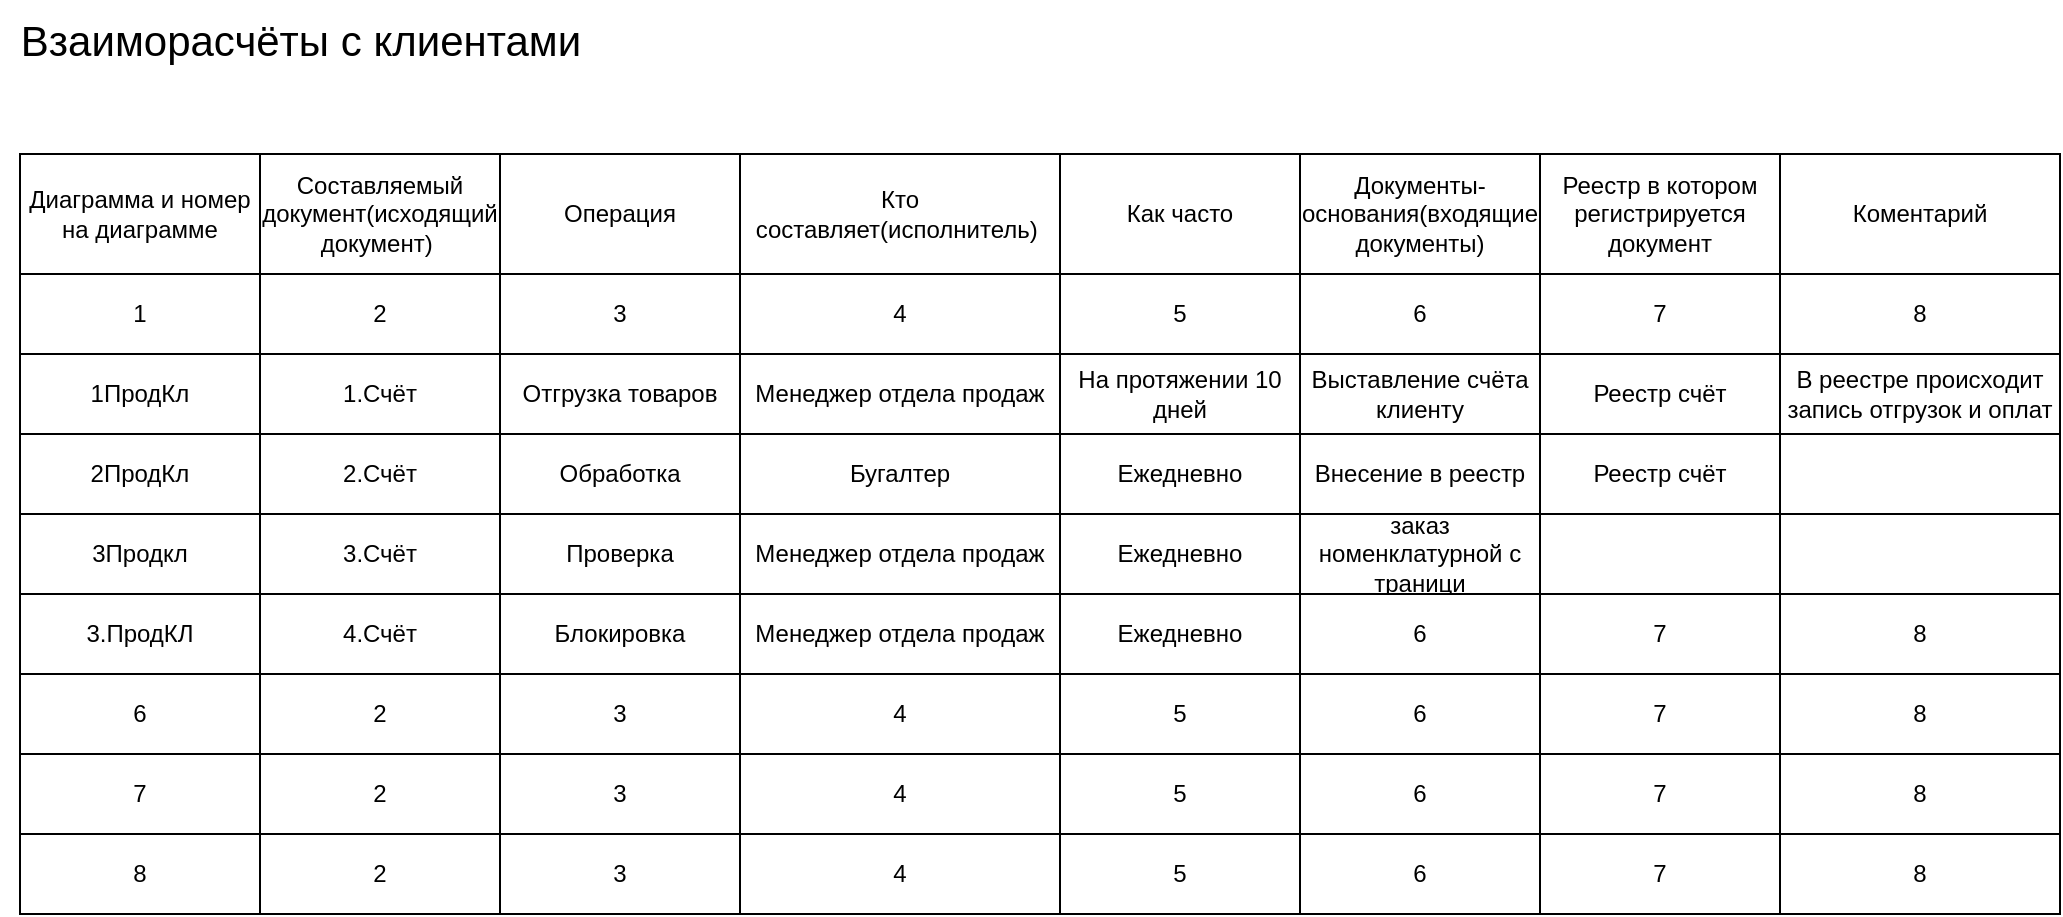 <mxfile version="22.0.2" type="github">
  <diagram id="b0CAExe1Ys_k1UzPheub" name="Страница — 1">
    <mxGraphModel dx="2897" dy="2580" grid="1" gridSize="10" guides="1" tooltips="1" connect="1" arrows="1" fold="1" page="1" pageScale="1" pageWidth="1169" pageHeight="1654" math="0" shadow="0">
      <root>
        <mxCell id="0" />
        <mxCell id="1" parent="0" />
        <mxCell id="u4yiZGJQb1Pq5c_Eb1oG-1" value="Диаграмма и номер на диаграмме" style="rounded=0;whiteSpace=wrap;html=1;" vertex="1" parent="1">
          <mxGeometry width="120" height="60" as="geometry" />
        </mxCell>
        <mxCell id="u4yiZGJQb1Pq5c_Eb1oG-2" value="Составляемый документ(исходящий документ)&amp;nbsp;" style="rounded=0;whiteSpace=wrap;html=1;" vertex="1" parent="1">
          <mxGeometry x="120" width="120" height="60" as="geometry" />
        </mxCell>
        <mxCell id="u4yiZGJQb1Pq5c_Eb1oG-3" value="Операция" style="rounded=0;whiteSpace=wrap;html=1;" vertex="1" parent="1">
          <mxGeometry x="240" width="120" height="60" as="geometry" />
        </mxCell>
        <mxCell id="u4yiZGJQb1Pq5c_Eb1oG-4" value="Кто составляет(исполнитель)&amp;nbsp;" style="rounded=0;whiteSpace=wrap;html=1;" vertex="1" parent="1">
          <mxGeometry x="360" width="160" height="60" as="geometry" />
        </mxCell>
        <mxCell id="u4yiZGJQb1Pq5c_Eb1oG-5" value="Как часто" style="rounded=0;whiteSpace=wrap;html=1;" vertex="1" parent="1">
          <mxGeometry x="520" width="120" height="60" as="geometry" />
        </mxCell>
        <mxCell id="u4yiZGJQb1Pq5c_Eb1oG-6" value="Документы-основания(входящие документы)" style="rounded=0;whiteSpace=wrap;html=1;" vertex="1" parent="1">
          <mxGeometry x="640" width="120" height="60" as="geometry" />
        </mxCell>
        <mxCell id="u4yiZGJQb1Pq5c_Eb1oG-7" value="Реестр в котором регистрируется документ" style="rounded=0;whiteSpace=wrap;html=1;" vertex="1" parent="1">
          <mxGeometry x="760" width="120" height="60" as="geometry" />
        </mxCell>
        <mxCell id="u4yiZGJQb1Pq5c_Eb1oG-8" value="Коментарий" style="rounded=0;whiteSpace=wrap;html=1;" vertex="1" parent="1">
          <mxGeometry x="880" width="140" height="60" as="geometry" />
        </mxCell>
        <mxCell id="u4yiZGJQb1Pq5c_Eb1oG-9" value="1" style="rounded=0;whiteSpace=wrap;html=1;" vertex="1" parent="1">
          <mxGeometry y="60" width="120" height="40" as="geometry" />
        </mxCell>
        <mxCell id="u4yiZGJQb1Pq5c_Eb1oG-10" value="2" style="rounded=0;whiteSpace=wrap;html=1;" vertex="1" parent="1">
          <mxGeometry x="120" y="60" width="120" height="40" as="geometry" />
        </mxCell>
        <mxCell id="u4yiZGJQb1Pq5c_Eb1oG-11" value="3" style="rounded=0;whiteSpace=wrap;html=1;" vertex="1" parent="1">
          <mxGeometry x="240" y="60" width="120" height="40" as="geometry" />
        </mxCell>
        <mxCell id="u4yiZGJQb1Pq5c_Eb1oG-12" value="4" style="rounded=0;whiteSpace=wrap;html=1;" vertex="1" parent="1">
          <mxGeometry x="360" y="60" width="160" height="40" as="geometry" />
        </mxCell>
        <mxCell id="u4yiZGJQb1Pq5c_Eb1oG-13" value="5" style="rounded=0;whiteSpace=wrap;html=1;" vertex="1" parent="1">
          <mxGeometry x="520" y="60" width="120" height="40" as="geometry" />
        </mxCell>
        <mxCell id="u4yiZGJQb1Pq5c_Eb1oG-14" value="6" style="rounded=0;whiteSpace=wrap;html=1;" vertex="1" parent="1">
          <mxGeometry x="640" y="60" width="120" height="40" as="geometry" />
        </mxCell>
        <mxCell id="u4yiZGJQb1Pq5c_Eb1oG-15" value="7" style="rounded=0;whiteSpace=wrap;html=1;" vertex="1" parent="1">
          <mxGeometry x="760" y="60" width="120" height="40" as="geometry" />
        </mxCell>
        <mxCell id="u4yiZGJQb1Pq5c_Eb1oG-16" value="8" style="rounded=0;whiteSpace=wrap;html=1;" vertex="1" parent="1">
          <mxGeometry x="880" y="60" width="140" height="40" as="geometry" />
        </mxCell>
        <mxCell id="u4yiZGJQb1Pq5c_Eb1oG-25" value="1ПродКл" style="rounded=0;whiteSpace=wrap;html=1;" vertex="1" parent="1">
          <mxGeometry y="100" width="120" height="40" as="geometry" />
        </mxCell>
        <mxCell id="u4yiZGJQb1Pq5c_Eb1oG-26" value="1.Счёт" style="rounded=0;whiteSpace=wrap;html=1;" vertex="1" parent="1">
          <mxGeometry x="120" y="100" width="120" height="40" as="geometry" />
        </mxCell>
        <mxCell id="u4yiZGJQb1Pq5c_Eb1oG-27" value="Отгрузка товаров" style="rounded=0;whiteSpace=wrap;html=1;" vertex="1" parent="1">
          <mxGeometry x="240" y="100" width="120" height="40" as="geometry" />
        </mxCell>
        <mxCell id="u4yiZGJQb1Pq5c_Eb1oG-28" value="Менеджер отдела продаж" style="rounded=0;whiteSpace=wrap;html=1;" vertex="1" parent="1">
          <mxGeometry x="360" y="100" width="160" height="40" as="geometry" />
        </mxCell>
        <mxCell id="u4yiZGJQb1Pq5c_Eb1oG-29" value="На протяжении 10 дней" style="rounded=0;whiteSpace=wrap;html=1;" vertex="1" parent="1">
          <mxGeometry x="520" y="100" width="120" height="40" as="geometry" />
        </mxCell>
        <mxCell id="u4yiZGJQb1Pq5c_Eb1oG-30" value="Выставление счёта клиенту" style="rounded=0;whiteSpace=wrap;html=1;" vertex="1" parent="1">
          <mxGeometry x="640" y="100" width="120" height="40" as="geometry" />
        </mxCell>
        <mxCell id="u4yiZGJQb1Pq5c_Eb1oG-31" value="Реестр счёт" style="rounded=0;whiteSpace=wrap;html=1;" vertex="1" parent="1">
          <mxGeometry x="760" y="100" width="120" height="40" as="geometry" />
        </mxCell>
        <mxCell id="u4yiZGJQb1Pq5c_Eb1oG-32" value="В реестре происходит запись отгрузок и оплат" style="rounded=0;whiteSpace=wrap;html=1;" vertex="1" parent="1">
          <mxGeometry x="880" y="100" width="140" height="40" as="geometry" />
        </mxCell>
        <mxCell id="u4yiZGJQb1Pq5c_Eb1oG-33" value="2ПродКл" style="rounded=0;whiteSpace=wrap;html=1;" vertex="1" parent="1">
          <mxGeometry y="140" width="120" height="40" as="geometry" />
        </mxCell>
        <mxCell id="u4yiZGJQb1Pq5c_Eb1oG-34" value="2.Счёт" style="rounded=0;whiteSpace=wrap;html=1;" vertex="1" parent="1">
          <mxGeometry x="120" y="140" width="120" height="40" as="geometry" />
        </mxCell>
        <mxCell id="u4yiZGJQb1Pq5c_Eb1oG-35" value="Обработка" style="rounded=0;whiteSpace=wrap;html=1;" vertex="1" parent="1">
          <mxGeometry x="240" y="140" width="120" height="40" as="geometry" />
        </mxCell>
        <mxCell id="u4yiZGJQb1Pq5c_Eb1oG-36" value="Бугалтер" style="rounded=0;whiteSpace=wrap;html=1;" vertex="1" parent="1">
          <mxGeometry x="360" y="140" width="160" height="40" as="geometry" />
        </mxCell>
        <mxCell id="u4yiZGJQb1Pq5c_Eb1oG-37" value="Ежедневно" style="rounded=0;whiteSpace=wrap;html=1;" vertex="1" parent="1">
          <mxGeometry x="520" y="140" width="120" height="40" as="geometry" />
        </mxCell>
        <mxCell id="u4yiZGJQb1Pq5c_Eb1oG-38" value="Внесение в реестр" style="rounded=0;whiteSpace=wrap;html=1;" vertex="1" parent="1">
          <mxGeometry x="640" y="140" width="120" height="40" as="geometry" />
        </mxCell>
        <mxCell id="u4yiZGJQb1Pq5c_Eb1oG-39" value="Реестр счёт" style="rounded=0;whiteSpace=wrap;html=1;" vertex="1" parent="1">
          <mxGeometry x="760" y="140" width="120" height="40" as="geometry" />
        </mxCell>
        <mxCell id="u4yiZGJQb1Pq5c_Eb1oG-40" value="" style="rounded=0;whiteSpace=wrap;html=1;" vertex="1" parent="1">
          <mxGeometry x="880" y="140" width="140" height="40" as="geometry" />
        </mxCell>
        <mxCell id="u4yiZGJQb1Pq5c_Eb1oG-41" value="3Продкл" style="rounded=0;whiteSpace=wrap;html=1;" vertex="1" parent="1">
          <mxGeometry y="180" width="120" height="40" as="geometry" />
        </mxCell>
        <mxCell id="u4yiZGJQb1Pq5c_Eb1oG-42" value="3.Счёт" style="rounded=0;whiteSpace=wrap;html=1;" vertex="1" parent="1">
          <mxGeometry x="120" y="180" width="120" height="40" as="geometry" />
        </mxCell>
        <mxCell id="u4yiZGJQb1Pq5c_Eb1oG-43" value="Проверка" style="rounded=0;whiteSpace=wrap;html=1;" vertex="1" parent="1">
          <mxGeometry x="240" y="180" width="120" height="40" as="geometry" />
        </mxCell>
        <mxCell id="u4yiZGJQb1Pq5c_Eb1oG-44" value="Менеджер отдела продаж" style="rounded=0;whiteSpace=wrap;html=1;" vertex="1" parent="1">
          <mxGeometry x="360" y="180" width="160" height="40" as="geometry" />
        </mxCell>
        <mxCell id="u4yiZGJQb1Pq5c_Eb1oG-45" value="Ежедневно" style="rounded=0;whiteSpace=wrap;html=1;" vertex="1" parent="1">
          <mxGeometry x="520" y="180" width="120" height="40" as="geometry" />
        </mxCell>
        <mxCell id="u4yiZGJQb1Pq5c_Eb1oG-46" value="заказ номенклатурной с траници" style="rounded=0;whiteSpace=wrap;html=1;" vertex="1" parent="1">
          <mxGeometry x="640" y="180" width="120" height="40" as="geometry" />
        </mxCell>
        <mxCell id="u4yiZGJQb1Pq5c_Eb1oG-47" value="" style="rounded=0;whiteSpace=wrap;html=1;" vertex="1" parent="1">
          <mxGeometry x="760" y="180" width="120" height="40" as="geometry" />
        </mxCell>
        <mxCell id="u4yiZGJQb1Pq5c_Eb1oG-48" value="" style="rounded=0;whiteSpace=wrap;html=1;" vertex="1" parent="1">
          <mxGeometry x="880" y="180" width="140" height="40" as="geometry" />
        </mxCell>
        <mxCell id="u4yiZGJQb1Pq5c_Eb1oG-49" value="3.ПродКЛ" style="rounded=0;whiteSpace=wrap;html=1;" vertex="1" parent="1">
          <mxGeometry y="220" width="120" height="40" as="geometry" />
        </mxCell>
        <mxCell id="u4yiZGJQb1Pq5c_Eb1oG-50" value="4.Счёт" style="rounded=0;whiteSpace=wrap;html=1;" vertex="1" parent="1">
          <mxGeometry x="120" y="220" width="120" height="40" as="geometry" />
        </mxCell>
        <mxCell id="u4yiZGJQb1Pq5c_Eb1oG-51" value="Блокировка" style="rounded=0;whiteSpace=wrap;html=1;" vertex="1" parent="1">
          <mxGeometry x="240" y="220" width="120" height="40" as="geometry" />
        </mxCell>
        <mxCell id="u4yiZGJQb1Pq5c_Eb1oG-52" value="Менеджер отдела продаж" style="rounded=0;whiteSpace=wrap;html=1;" vertex="1" parent="1">
          <mxGeometry x="360" y="220" width="160" height="40" as="geometry" />
        </mxCell>
        <mxCell id="u4yiZGJQb1Pq5c_Eb1oG-53" value="Ежедневно" style="rounded=0;whiteSpace=wrap;html=1;" vertex="1" parent="1">
          <mxGeometry x="520" y="220" width="120" height="40" as="geometry" />
        </mxCell>
        <mxCell id="u4yiZGJQb1Pq5c_Eb1oG-54" value="6" style="rounded=0;whiteSpace=wrap;html=1;" vertex="1" parent="1">
          <mxGeometry x="640" y="220" width="120" height="40" as="geometry" />
        </mxCell>
        <mxCell id="u4yiZGJQb1Pq5c_Eb1oG-55" value="7" style="rounded=0;whiteSpace=wrap;html=1;" vertex="1" parent="1">
          <mxGeometry x="760" y="220" width="120" height="40" as="geometry" />
        </mxCell>
        <mxCell id="u4yiZGJQb1Pq5c_Eb1oG-56" value="8" style="rounded=0;whiteSpace=wrap;html=1;" vertex="1" parent="1">
          <mxGeometry x="880" y="220" width="140" height="40" as="geometry" />
        </mxCell>
        <mxCell id="u4yiZGJQb1Pq5c_Eb1oG-57" value="6" style="rounded=0;whiteSpace=wrap;html=1;" vertex="1" parent="1">
          <mxGeometry y="260" width="120" height="40" as="geometry" />
        </mxCell>
        <mxCell id="u4yiZGJQb1Pq5c_Eb1oG-58" value="2" style="rounded=0;whiteSpace=wrap;html=1;" vertex="1" parent="1">
          <mxGeometry x="120" y="260" width="120" height="40" as="geometry" />
        </mxCell>
        <mxCell id="u4yiZGJQb1Pq5c_Eb1oG-59" value="3" style="rounded=0;whiteSpace=wrap;html=1;" vertex="1" parent="1">
          <mxGeometry x="240" y="260" width="120" height="40" as="geometry" />
        </mxCell>
        <mxCell id="u4yiZGJQb1Pq5c_Eb1oG-60" value="4" style="rounded=0;whiteSpace=wrap;html=1;" vertex="1" parent="1">
          <mxGeometry x="360" y="260" width="160" height="40" as="geometry" />
        </mxCell>
        <mxCell id="u4yiZGJQb1Pq5c_Eb1oG-61" value="5" style="rounded=0;whiteSpace=wrap;html=1;" vertex="1" parent="1">
          <mxGeometry x="520" y="260" width="120" height="40" as="geometry" />
        </mxCell>
        <mxCell id="u4yiZGJQb1Pq5c_Eb1oG-62" value="6" style="rounded=0;whiteSpace=wrap;html=1;" vertex="1" parent="1">
          <mxGeometry x="640" y="260" width="120" height="40" as="geometry" />
        </mxCell>
        <mxCell id="u4yiZGJQb1Pq5c_Eb1oG-63" value="7" style="rounded=0;whiteSpace=wrap;html=1;" vertex="1" parent="1">
          <mxGeometry x="760" y="260" width="120" height="40" as="geometry" />
        </mxCell>
        <mxCell id="u4yiZGJQb1Pq5c_Eb1oG-64" value="8" style="rounded=0;whiteSpace=wrap;html=1;" vertex="1" parent="1">
          <mxGeometry x="880" y="260" width="140" height="40" as="geometry" />
        </mxCell>
        <mxCell id="u4yiZGJQb1Pq5c_Eb1oG-65" value="7" style="rounded=0;whiteSpace=wrap;html=1;" vertex="1" parent="1">
          <mxGeometry y="300" width="120" height="40" as="geometry" />
        </mxCell>
        <mxCell id="u4yiZGJQb1Pq5c_Eb1oG-66" value="2" style="rounded=0;whiteSpace=wrap;html=1;" vertex="1" parent="1">
          <mxGeometry x="120" y="300" width="120" height="40" as="geometry" />
        </mxCell>
        <mxCell id="u4yiZGJQb1Pq5c_Eb1oG-67" value="3" style="rounded=0;whiteSpace=wrap;html=1;" vertex="1" parent="1">
          <mxGeometry x="240" y="300" width="120" height="40" as="geometry" />
        </mxCell>
        <mxCell id="u4yiZGJQb1Pq5c_Eb1oG-68" value="4" style="rounded=0;whiteSpace=wrap;html=1;" vertex="1" parent="1">
          <mxGeometry x="360" y="300" width="160" height="40" as="geometry" />
        </mxCell>
        <mxCell id="u4yiZGJQb1Pq5c_Eb1oG-69" value="5" style="rounded=0;whiteSpace=wrap;html=1;" vertex="1" parent="1">
          <mxGeometry x="520" y="300" width="120" height="40" as="geometry" />
        </mxCell>
        <mxCell id="u4yiZGJQb1Pq5c_Eb1oG-70" value="6" style="rounded=0;whiteSpace=wrap;html=1;" vertex="1" parent="1">
          <mxGeometry x="640" y="300" width="120" height="40" as="geometry" />
        </mxCell>
        <mxCell id="u4yiZGJQb1Pq5c_Eb1oG-71" value="7" style="rounded=0;whiteSpace=wrap;html=1;" vertex="1" parent="1">
          <mxGeometry x="760" y="300" width="120" height="40" as="geometry" />
        </mxCell>
        <mxCell id="u4yiZGJQb1Pq5c_Eb1oG-72" value="8" style="rounded=0;whiteSpace=wrap;html=1;" vertex="1" parent="1">
          <mxGeometry x="880" y="300" width="140" height="40" as="geometry" />
        </mxCell>
        <mxCell id="u4yiZGJQb1Pq5c_Eb1oG-73" value="8" style="rounded=0;whiteSpace=wrap;html=1;" vertex="1" parent="1">
          <mxGeometry y="340" width="120" height="40" as="geometry" />
        </mxCell>
        <mxCell id="u4yiZGJQb1Pq5c_Eb1oG-74" value="2" style="rounded=0;whiteSpace=wrap;html=1;" vertex="1" parent="1">
          <mxGeometry x="120" y="340" width="120" height="40" as="geometry" />
        </mxCell>
        <mxCell id="u4yiZGJQb1Pq5c_Eb1oG-75" value="3" style="rounded=0;whiteSpace=wrap;html=1;" vertex="1" parent="1">
          <mxGeometry x="240" y="340" width="120" height="40" as="geometry" />
        </mxCell>
        <mxCell id="u4yiZGJQb1Pq5c_Eb1oG-76" value="4" style="rounded=0;whiteSpace=wrap;html=1;" vertex="1" parent="1">
          <mxGeometry x="360" y="340" width="160" height="40" as="geometry" />
        </mxCell>
        <mxCell id="u4yiZGJQb1Pq5c_Eb1oG-77" value="5" style="rounded=0;whiteSpace=wrap;html=1;" vertex="1" parent="1">
          <mxGeometry x="520" y="340" width="120" height="40" as="geometry" />
        </mxCell>
        <mxCell id="u4yiZGJQb1Pq5c_Eb1oG-78" value="6" style="rounded=0;whiteSpace=wrap;html=1;" vertex="1" parent="1">
          <mxGeometry x="640" y="340" width="120" height="40" as="geometry" />
        </mxCell>
        <mxCell id="u4yiZGJQb1Pq5c_Eb1oG-79" value="7" style="rounded=0;whiteSpace=wrap;html=1;" vertex="1" parent="1">
          <mxGeometry x="760" y="340" width="120" height="40" as="geometry" />
        </mxCell>
        <mxCell id="u4yiZGJQb1Pq5c_Eb1oG-80" value="8" style="rounded=0;whiteSpace=wrap;html=1;" vertex="1" parent="1">
          <mxGeometry x="880" y="340" width="140" height="40" as="geometry" />
        </mxCell>
        <mxCell id="u4yiZGJQb1Pq5c_Eb1oG-81" value="&lt;font style=&quot;font-size: 21px;&quot;&gt;Взаиморасчёты с клиентами&lt;/font&gt;" style="text;html=1;align=center;verticalAlign=middle;resizable=0;points=[];autosize=1;strokeColor=none;fillColor=none;" vertex="1" parent="1">
          <mxGeometry x="-10" y="-77" width="300" height="40" as="geometry" />
        </mxCell>
      </root>
    </mxGraphModel>
  </diagram>
</mxfile>

